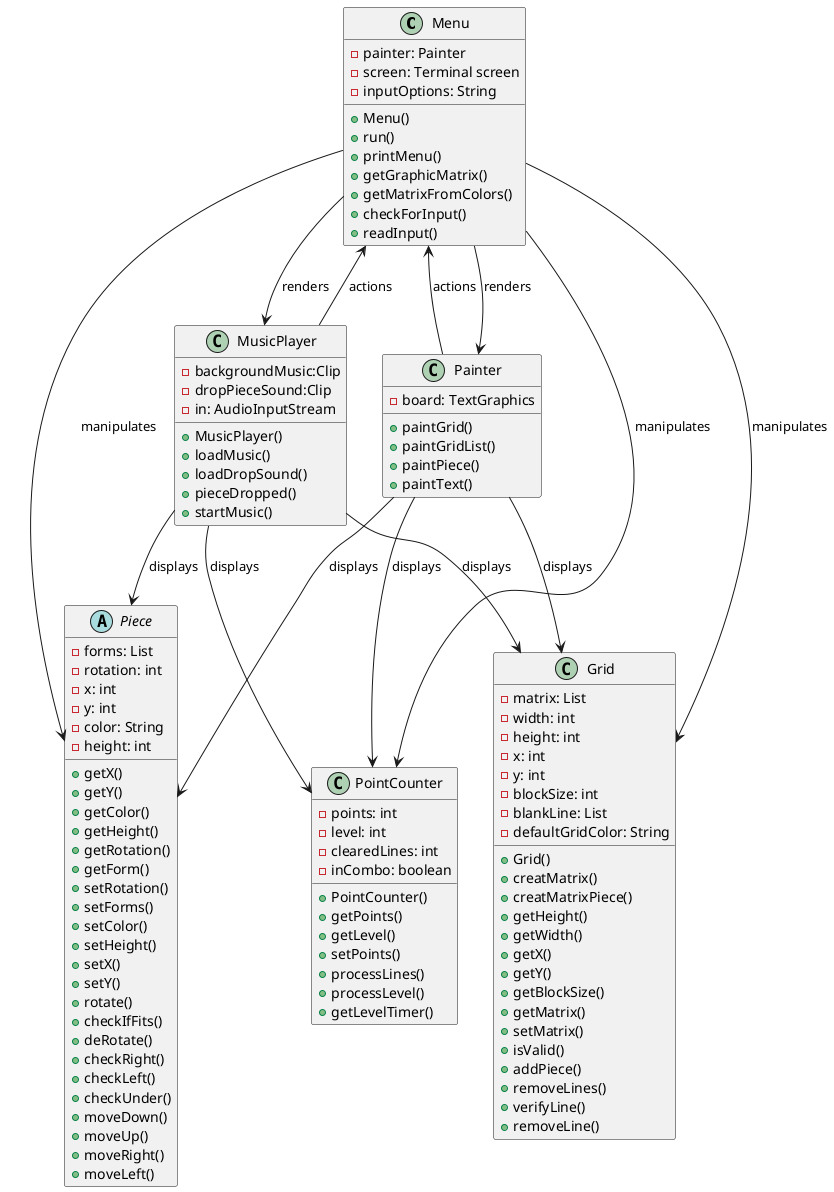 @startuml
'https://plantuml.com/class-diagram

Menu --> Piece : manipulates
Menu --> Grid : manipulates
Menu --> PointCounter : manipulates
Painter --> Piece: displays
Painter --> Grid: displays
Painter --> PointCounter: displays
Painter --> Menu: actions
MusicPlayer --> Menu: actions
MusicPlayer --> Piece: displays
MusicPlayer --> Grid: displays
MusicPlayer --> PointCounter: displays
Menu --> Painter: renders
Menu --> MusicPlayer: renders

Abstract Piece {
    -  forms: List
    -  rotation: int
    -  x: int
    -  y: int
    -  color: String
    -  height: int
    + getX()
    + getY()
    + getColor()
    + getHeight()
    + getRotation()
    + getForm()
    + setRotation()
    + setForms()
    + setColor()
    + setHeight()
    + setX()
    + setY()
    + rotate()
    + checkIfFits()
    + deRotate()
    + checkRight()
    + checkLeft()
    + checkUnder()
    + moveDown()
    + moveUp()
    + moveRight()
    + moveLeft()
}

class Grid {
    - matrix: List
    - width: int
    - height: int
    - x: int
    - y: int
    - blockSize: int
    - blankLine: List
    - defaultGridColor: String
    + Grid()
    + creatMatrix()
    + creatMatrixPiece()
    + getHeight()
    + getWidth()
    + getX()
    + getY()
    + getBlockSize()
    + getMatrix()
    + setMatrix()
    + isValid()
    + addPiece()
    + removeLines()
    + verifyLine()
    + removeLine()
}

class Painter {
    - board: TextGraphics
    + paintGrid()
    + paintGridList()
    + paintPiece()
    + paintText()

}

class PointCounter {
    - points: int
    - level: int
    - clearedLines: int
    - inCombo: boolean
    + PointCounter()
    + getPoints()
    + getLevel()
    + setPoints()
    + processLines()
    + processLevel()
    + getLevelTimer()

}

class MusicPlayer {
    - backgroundMusic:Clip
    - dropPieceSound:Clip
    - in: AudioInputStream
    + MusicPlayer()
    + loadMusic()
    + loadDropSound()
    + pieceDropped()
    + startMusic()

}

class Menu {
- painter: Painter
- screen: Terminal screen
- inputOptions: String
+ Menu()
+ run()
+ printMenu()
+ getGraphicMatrix()
+ getMatrixFromColors()
+ checkForInput()
+ readInput()
}

@enduml